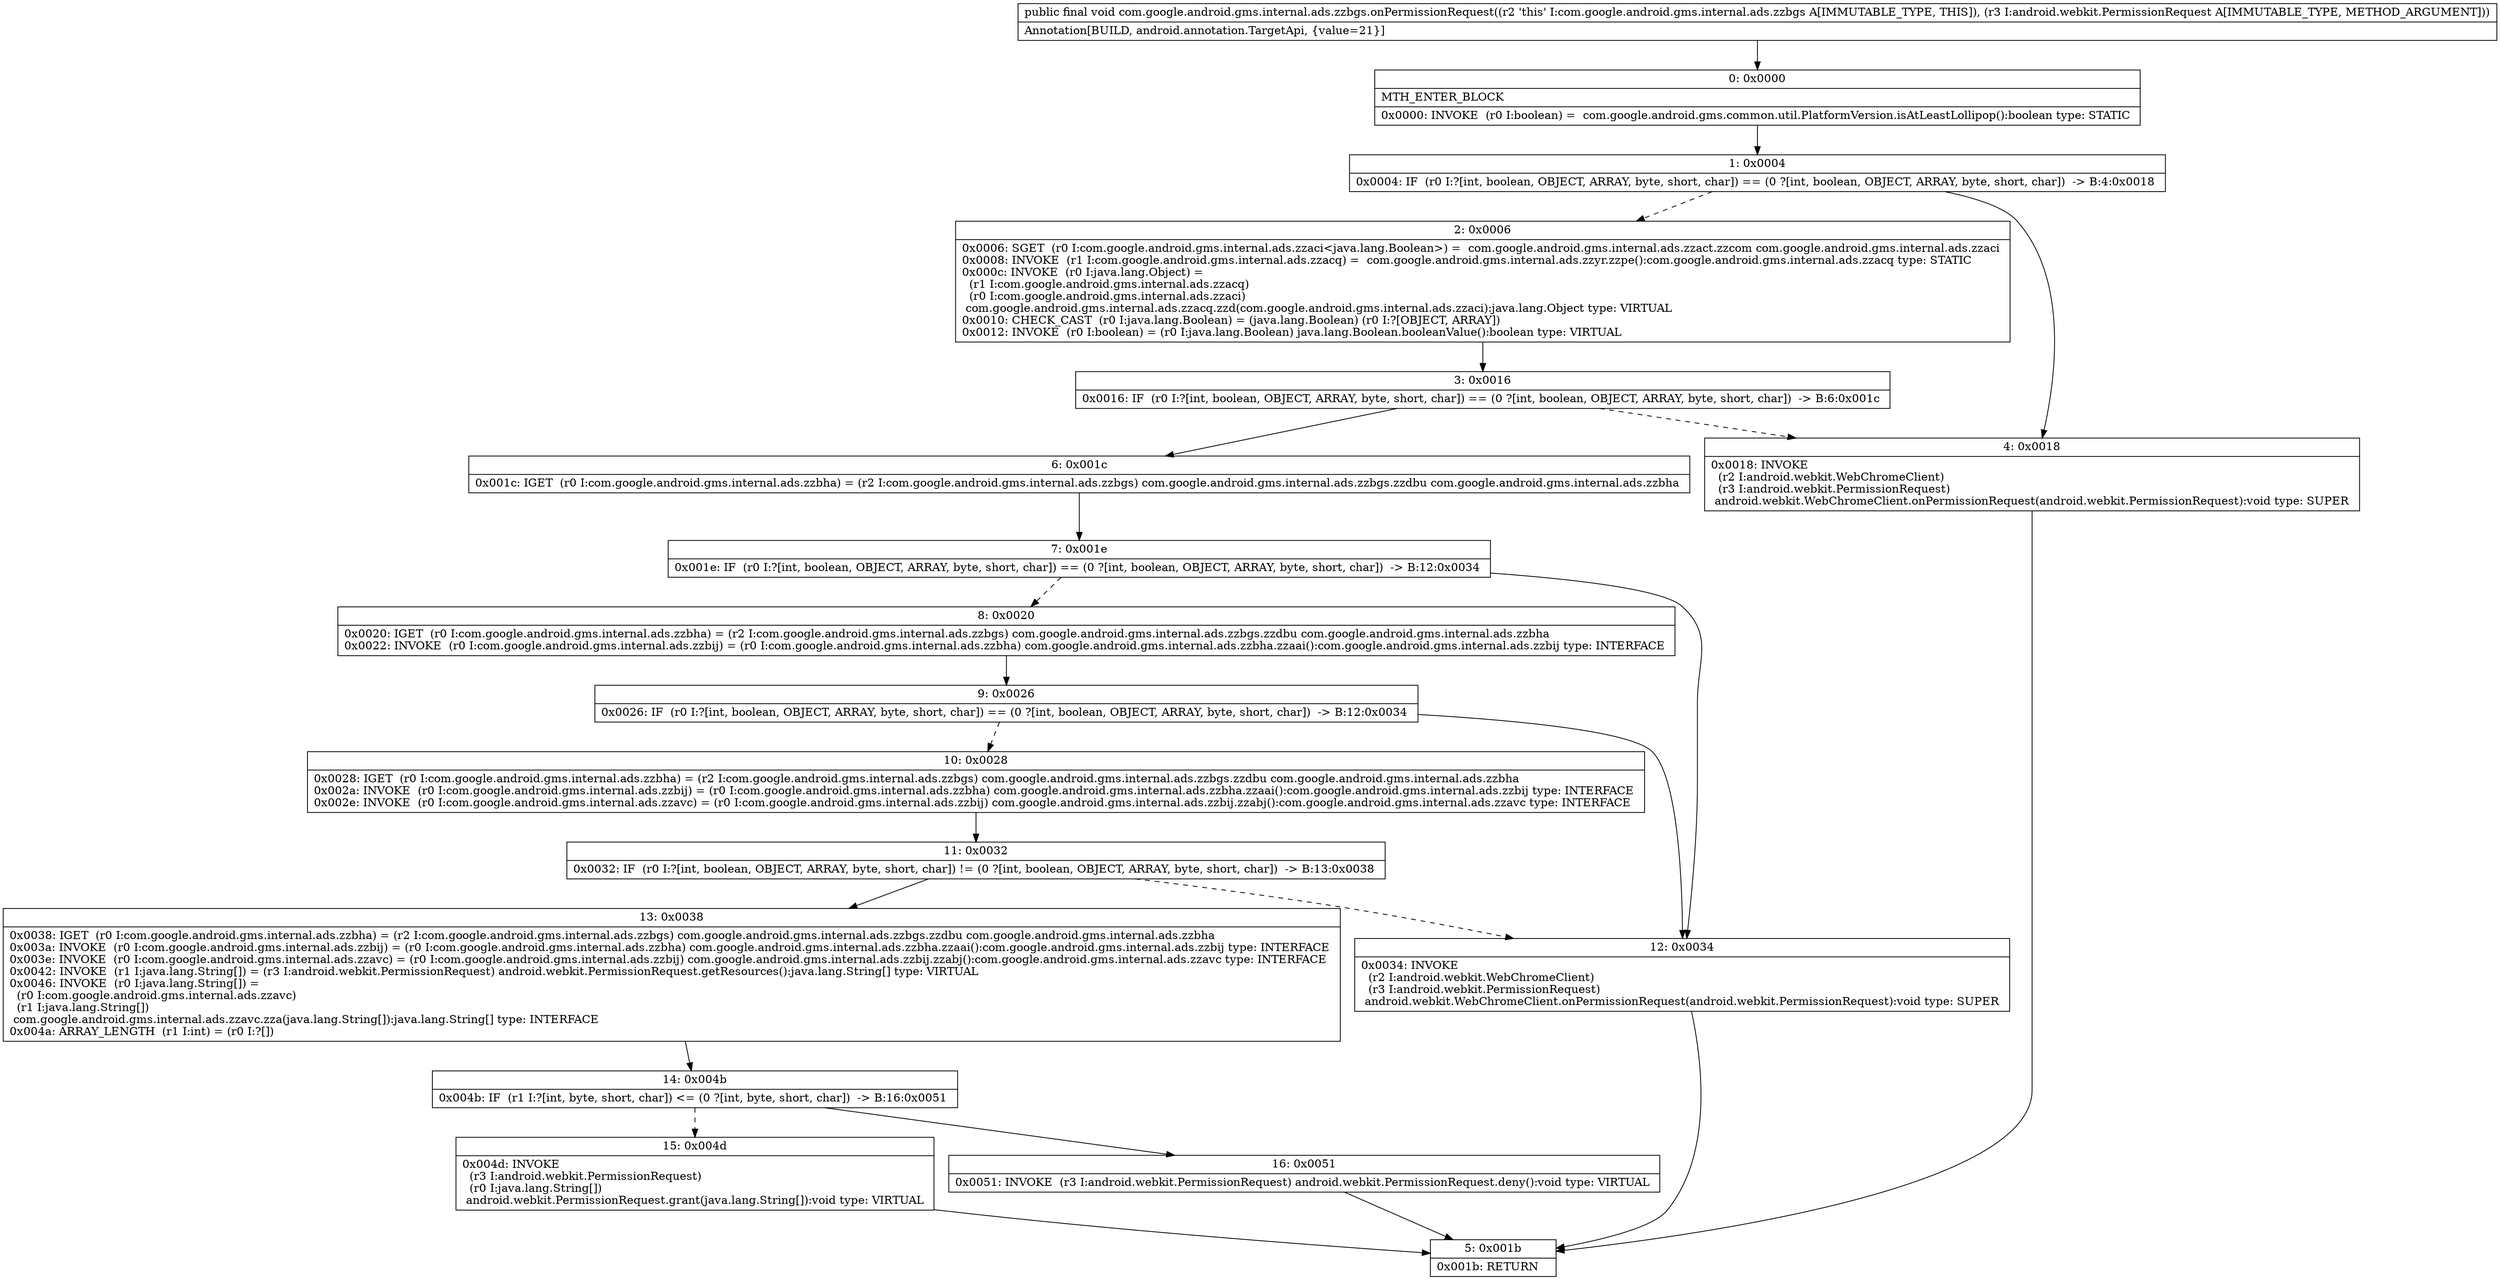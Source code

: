 digraph "CFG forcom.google.android.gms.internal.ads.zzbgs.onPermissionRequest(Landroid\/webkit\/PermissionRequest;)V" {
Node_0 [shape=record,label="{0\:\ 0x0000|MTH_ENTER_BLOCK\l|0x0000: INVOKE  (r0 I:boolean) =  com.google.android.gms.common.util.PlatformVersion.isAtLeastLollipop():boolean type: STATIC \l}"];
Node_1 [shape=record,label="{1\:\ 0x0004|0x0004: IF  (r0 I:?[int, boolean, OBJECT, ARRAY, byte, short, char]) == (0 ?[int, boolean, OBJECT, ARRAY, byte, short, char])  \-\> B:4:0x0018 \l}"];
Node_2 [shape=record,label="{2\:\ 0x0006|0x0006: SGET  (r0 I:com.google.android.gms.internal.ads.zzaci\<java.lang.Boolean\>) =  com.google.android.gms.internal.ads.zzact.zzcom com.google.android.gms.internal.ads.zzaci \l0x0008: INVOKE  (r1 I:com.google.android.gms.internal.ads.zzacq) =  com.google.android.gms.internal.ads.zzyr.zzpe():com.google.android.gms.internal.ads.zzacq type: STATIC \l0x000c: INVOKE  (r0 I:java.lang.Object) = \l  (r1 I:com.google.android.gms.internal.ads.zzacq)\l  (r0 I:com.google.android.gms.internal.ads.zzaci)\l com.google.android.gms.internal.ads.zzacq.zzd(com.google.android.gms.internal.ads.zzaci):java.lang.Object type: VIRTUAL \l0x0010: CHECK_CAST  (r0 I:java.lang.Boolean) = (java.lang.Boolean) (r0 I:?[OBJECT, ARRAY]) \l0x0012: INVOKE  (r0 I:boolean) = (r0 I:java.lang.Boolean) java.lang.Boolean.booleanValue():boolean type: VIRTUAL \l}"];
Node_3 [shape=record,label="{3\:\ 0x0016|0x0016: IF  (r0 I:?[int, boolean, OBJECT, ARRAY, byte, short, char]) == (0 ?[int, boolean, OBJECT, ARRAY, byte, short, char])  \-\> B:6:0x001c \l}"];
Node_4 [shape=record,label="{4\:\ 0x0018|0x0018: INVOKE  \l  (r2 I:android.webkit.WebChromeClient)\l  (r3 I:android.webkit.PermissionRequest)\l android.webkit.WebChromeClient.onPermissionRequest(android.webkit.PermissionRequest):void type: SUPER \l}"];
Node_5 [shape=record,label="{5\:\ 0x001b|0x001b: RETURN   \l}"];
Node_6 [shape=record,label="{6\:\ 0x001c|0x001c: IGET  (r0 I:com.google.android.gms.internal.ads.zzbha) = (r2 I:com.google.android.gms.internal.ads.zzbgs) com.google.android.gms.internal.ads.zzbgs.zzdbu com.google.android.gms.internal.ads.zzbha \l}"];
Node_7 [shape=record,label="{7\:\ 0x001e|0x001e: IF  (r0 I:?[int, boolean, OBJECT, ARRAY, byte, short, char]) == (0 ?[int, boolean, OBJECT, ARRAY, byte, short, char])  \-\> B:12:0x0034 \l}"];
Node_8 [shape=record,label="{8\:\ 0x0020|0x0020: IGET  (r0 I:com.google.android.gms.internal.ads.zzbha) = (r2 I:com.google.android.gms.internal.ads.zzbgs) com.google.android.gms.internal.ads.zzbgs.zzdbu com.google.android.gms.internal.ads.zzbha \l0x0022: INVOKE  (r0 I:com.google.android.gms.internal.ads.zzbij) = (r0 I:com.google.android.gms.internal.ads.zzbha) com.google.android.gms.internal.ads.zzbha.zzaai():com.google.android.gms.internal.ads.zzbij type: INTERFACE \l}"];
Node_9 [shape=record,label="{9\:\ 0x0026|0x0026: IF  (r0 I:?[int, boolean, OBJECT, ARRAY, byte, short, char]) == (0 ?[int, boolean, OBJECT, ARRAY, byte, short, char])  \-\> B:12:0x0034 \l}"];
Node_10 [shape=record,label="{10\:\ 0x0028|0x0028: IGET  (r0 I:com.google.android.gms.internal.ads.zzbha) = (r2 I:com.google.android.gms.internal.ads.zzbgs) com.google.android.gms.internal.ads.zzbgs.zzdbu com.google.android.gms.internal.ads.zzbha \l0x002a: INVOKE  (r0 I:com.google.android.gms.internal.ads.zzbij) = (r0 I:com.google.android.gms.internal.ads.zzbha) com.google.android.gms.internal.ads.zzbha.zzaai():com.google.android.gms.internal.ads.zzbij type: INTERFACE \l0x002e: INVOKE  (r0 I:com.google.android.gms.internal.ads.zzavc) = (r0 I:com.google.android.gms.internal.ads.zzbij) com.google.android.gms.internal.ads.zzbij.zzabj():com.google.android.gms.internal.ads.zzavc type: INTERFACE \l}"];
Node_11 [shape=record,label="{11\:\ 0x0032|0x0032: IF  (r0 I:?[int, boolean, OBJECT, ARRAY, byte, short, char]) != (0 ?[int, boolean, OBJECT, ARRAY, byte, short, char])  \-\> B:13:0x0038 \l}"];
Node_12 [shape=record,label="{12\:\ 0x0034|0x0034: INVOKE  \l  (r2 I:android.webkit.WebChromeClient)\l  (r3 I:android.webkit.PermissionRequest)\l android.webkit.WebChromeClient.onPermissionRequest(android.webkit.PermissionRequest):void type: SUPER \l}"];
Node_13 [shape=record,label="{13\:\ 0x0038|0x0038: IGET  (r0 I:com.google.android.gms.internal.ads.zzbha) = (r2 I:com.google.android.gms.internal.ads.zzbgs) com.google.android.gms.internal.ads.zzbgs.zzdbu com.google.android.gms.internal.ads.zzbha \l0x003a: INVOKE  (r0 I:com.google.android.gms.internal.ads.zzbij) = (r0 I:com.google.android.gms.internal.ads.zzbha) com.google.android.gms.internal.ads.zzbha.zzaai():com.google.android.gms.internal.ads.zzbij type: INTERFACE \l0x003e: INVOKE  (r0 I:com.google.android.gms.internal.ads.zzavc) = (r0 I:com.google.android.gms.internal.ads.zzbij) com.google.android.gms.internal.ads.zzbij.zzabj():com.google.android.gms.internal.ads.zzavc type: INTERFACE \l0x0042: INVOKE  (r1 I:java.lang.String[]) = (r3 I:android.webkit.PermissionRequest) android.webkit.PermissionRequest.getResources():java.lang.String[] type: VIRTUAL \l0x0046: INVOKE  (r0 I:java.lang.String[]) = \l  (r0 I:com.google.android.gms.internal.ads.zzavc)\l  (r1 I:java.lang.String[])\l com.google.android.gms.internal.ads.zzavc.zza(java.lang.String[]):java.lang.String[] type: INTERFACE \l0x004a: ARRAY_LENGTH  (r1 I:int) = (r0 I:?[]) \l}"];
Node_14 [shape=record,label="{14\:\ 0x004b|0x004b: IF  (r1 I:?[int, byte, short, char]) \<= (0 ?[int, byte, short, char])  \-\> B:16:0x0051 \l}"];
Node_15 [shape=record,label="{15\:\ 0x004d|0x004d: INVOKE  \l  (r3 I:android.webkit.PermissionRequest)\l  (r0 I:java.lang.String[])\l android.webkit.PermissionRequest.grant(java.lang.String[]):void type: VIRTUAL \l}"];
Node_16 [shape=record,label="{16\:\ 0x0051|0x0051: INVOKE  (r3 I:android.webkit.PermissionRequest) android.webkit.PermissionRequest.deny():void type: VIRTUAL \l}"];
MethodNode[shape=record,label="{public final void com.google.android.gms.internal.ads.zzbgs.onPermissionRequest((r2 'this' I:com.google.android.gms.internal.ads.zzbgs A[IMMUTABLE_TYPE, THIS]), (r3 I:android.webkit.PermissionRequest A[IMMUTABLE_TYPE, METHOD_ARGUMENT]))  | Annotation[BUILD, android.annotation.TargetApi, \{value=21\}]\l}"];
MethodNode -> Node_0;
Node_0 -> Node_1;
Node_1 -> Node_2[style=dashed];
Node_1 -> Node_4;
Node_2 -> Node_3;
Node_3 -> Node_4[style=dashed];
Node_3 -> Node_6;
Node_4 -> Node_5;
Node_6 -> Node_7;
Node_7 -> Node_8[style=dashed];
Node_7 -> Node_12;
Node_8 -> Node_9;
Node_9 -> Node_10[style=dashed];
Node_9 -> Node_12;
Node_10 -> Node_11;
Node_11 -> Node_12[style=dashed];
Node_11 -> Node_13;
Node_12 -> Node_5;
Node_13 -> Node_14;
Node_14 -> Node_15[style=dashed];
Node_14 -> Node_16;
Node_15 -> Node_5;
Node_16 -> Node_5;
}

